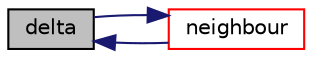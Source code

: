 digraph "delta"
{
  bgcolor="transparent";
  edge [fontname="Helvetica",fontsize="10",labelfontname="Helvetica",labelfontsize="10"];
  node [fontname="Helvetica",fontsize="10",shape=record];
  rankdir="LR";
  Node31097 [label="delta",height=0.2,width=0.4,color="black", fillcolor="grey75", style="filled", fontcolor="black"];
  Node31097 -> Node31098 [dir="back",color="midnightblue",fontsize="10",style="solid",fontname="Helvetica"];
  Node31098 [label="neighbour",height=0.2,width=0.4,color="red",URL="$a23593.html#aab1a7f2af09b33005a527e107c7b3fad",tooltip="Internal face neighbour. "];
  Node31098 -> Node31097 [dir="back",color="midnightblue",fontsize="10",style="solid",fontname="Helvetica"];
}
